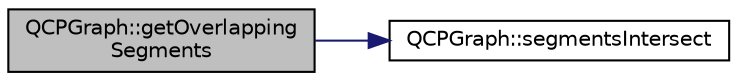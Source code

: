 digraph "QCPGraph::getOverlappingSegments"
{
 // LATEX_PDF_SIZE
  edge [fontname="Helvetica",fontsize="10",labelfontname="Helvetica",labelfontsize="10"];
  node [fontname="Helvetica",fontsize="10",shape=record];
  rankdir="LR";
  Node1 [label="QCPGraph::getOverlapping\lSegments",height=0.2,width=0.4,color="black", fillcolor="grey75", style="filled", fontcolor="black",tooltip=" "];
  Node1 -> Node2 [color="midnightblue",fontsize="10",style="solid",fontname="Helvetica"];
  Node2 [label="QCPGraph::segmentsIntersect",height=0.2,width=0.4,color="black", fillcolor="white", style="filled",URL="$classQCPGraph.html#abb9c674b207a1f6df5e083aa9f3e071a",tooltip=" "];
}
